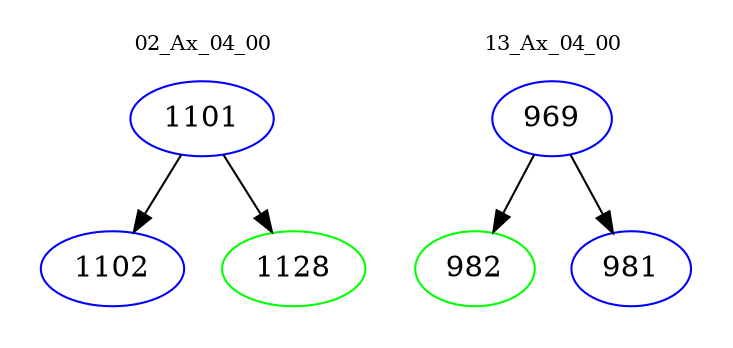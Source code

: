digraph{
subgraph cluster_0 {
color = white
label = "02_Ax_04_00";
fontsize=10;
T0_1101 [label="1101", color="blue"]
T0_1101 -> T0_1102 [color="black"]
T0_1102 [label="1102", color="blue"]
T0_1101 -> T0_1128 [color="black"]
T0_1128 [label="1128", color="green"]
}
subgraph cluster_1 {
color = white
label = "13_Ax_04_00";
fontsize=10;
T1_969 [label="969", color="blue"]
T1_969 -> T1_982 [color="black"]
T1_982 [label="982", color="green"]
T1_969 -> T1_981 [color="black"]
T1_981 [label="981", color="blue"]
}
}
